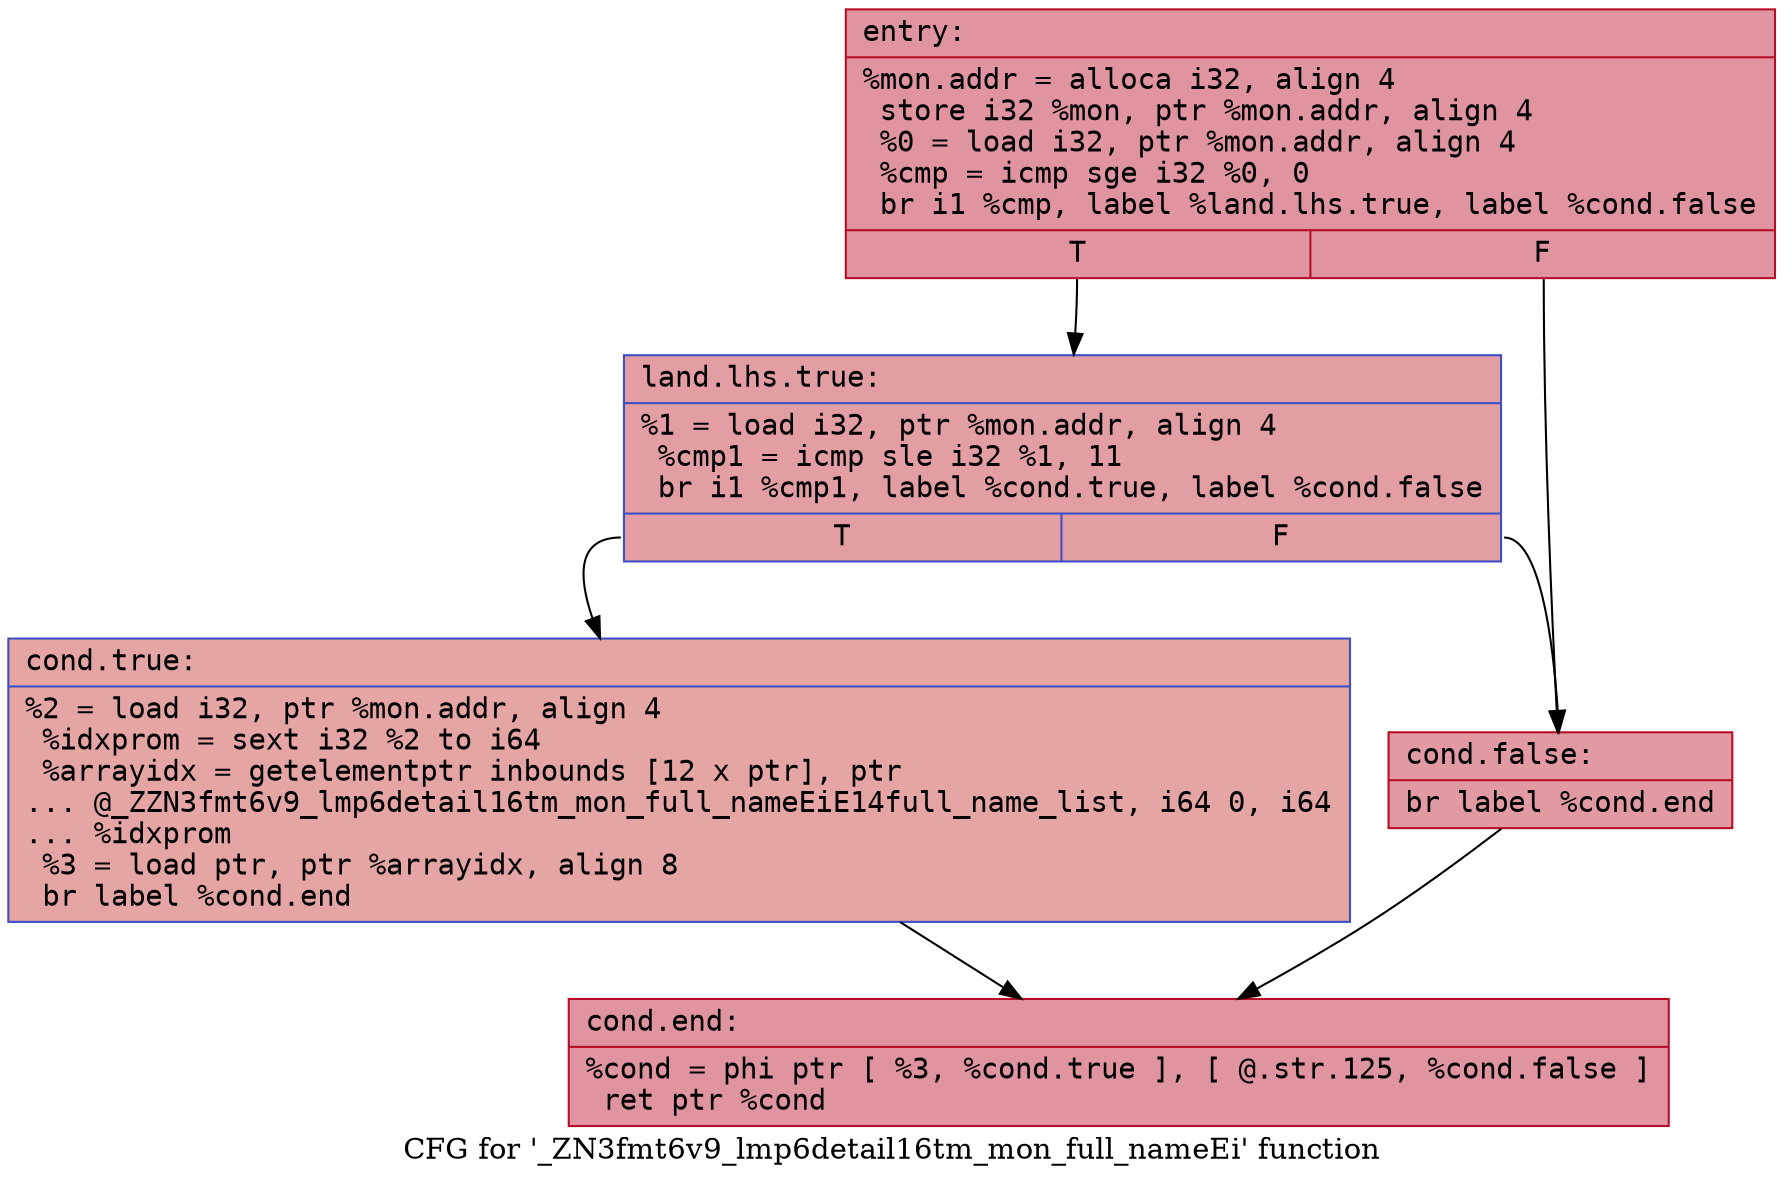 digraph "CFG for '_ZN3fmt6v9_lmp6detail16tm_mon_full_nameEi' function" {
	label="CFG for '_ZN3fmt6v9_lmp6detail16tm_mon_full_nameEi' function";

	Node0x5584169f09a0 [shape=record,color="#b70d28ff", style=filled, fillcolor="#b70d2870" fontname="Courier",label="{entry:\l|  %mon.addr = alloca i32, align 4\l  store i32 %mon, ptr %mon.addr, align 4\l  %0 = load i32, ptr %mon.addr, align 4\l  %cmp = icmp sge i32 %0, 0\l  br i1 %cmp, label %land.lhs.true, label %cond.false\l|{<s0>T|<s1>F}}"];
	Node0x5584169f09a0:s0 -> Node0x5584169f0bd0[tooltip="entry -> land.lhs.true\nProbability 50.00%" ];
	Node0x5584169f09a0:s1 -> Node0x5584169f0c50[tooltip="entry -> cond.false\nProbability 50.00%" ];
	Node0x5584169f0bd0 [shape=record,color="#3d50c3ff", style=filled, fillcolor="#be242e70" fontname="Courier",label="{land.lhs.true:\l|  %1 = load i32, ptr %mon.addr, align 4\l  %cmp1 = icmp sle i32 %1, 11\l  br i1 %cmp1, label %cond.true, label %cond.false\l|{<s0>T|<s1>F}}"];
	Node0x5584169f0bd0:s0 -> Node0x5584169f0eb0[tooltip="land.lhs.true -> cond.true\nProbability 50.00%" ];
	Node0x5584169f0bd0:s1 -> Node0x5584169f0c50[tooltip="land.lhs.true -> cond.false\nProbability 50.00%" ];
	Node0x5584169f0eb0 [shape=record,color="#3d50c3ff", style=filled, fillcolor="#c5333470" fontname="Courier",label="{cond.true:\l|  %2 = load i32, ptr %mon.addr, align 4\l  %idxprom = sext i32 %2 to i64\l  %arrayidx = getelementptr inbounds [12 x ptr], ptr\l... @_ZZN3fmt6v9_lmp6detail16tm_mon_full_nameEiE14full_name_list, i64 0, i64\l... %idxprom\l  %3 = load ptr, ptr %arrayidx, align 8\l  br label %cond.end\l}"];
	Node0x5584169f0eb0 -> Node0x5584169f10f0[tooltip="cond.true -> cond.end\nProbability 100.00%" ];
	Node0x5584169f0c50 [shape=record,color="#b70d28ff", style=filled, fillcolor="#bb1b2c70" fontname="Courier",label="{cond.false:\l|  br label %cond.end\l}"];
	Node0x5584169f0c50 -> Node0x5584169f10f0[tooltip="cond.false -> cond.end\nProbability 100.00%" ];
	Node0x5584169f10f0 [shape=record,color="#b70d28ff", style=filled, fillcolor="#b70d2870" fontname="Courier",label="{cond.end:\l|  %cond = phi ptr [ %3, %cond.true ], [ @.str.125, %cond.false ]\l  ret ptr %cond\l}"];
}
